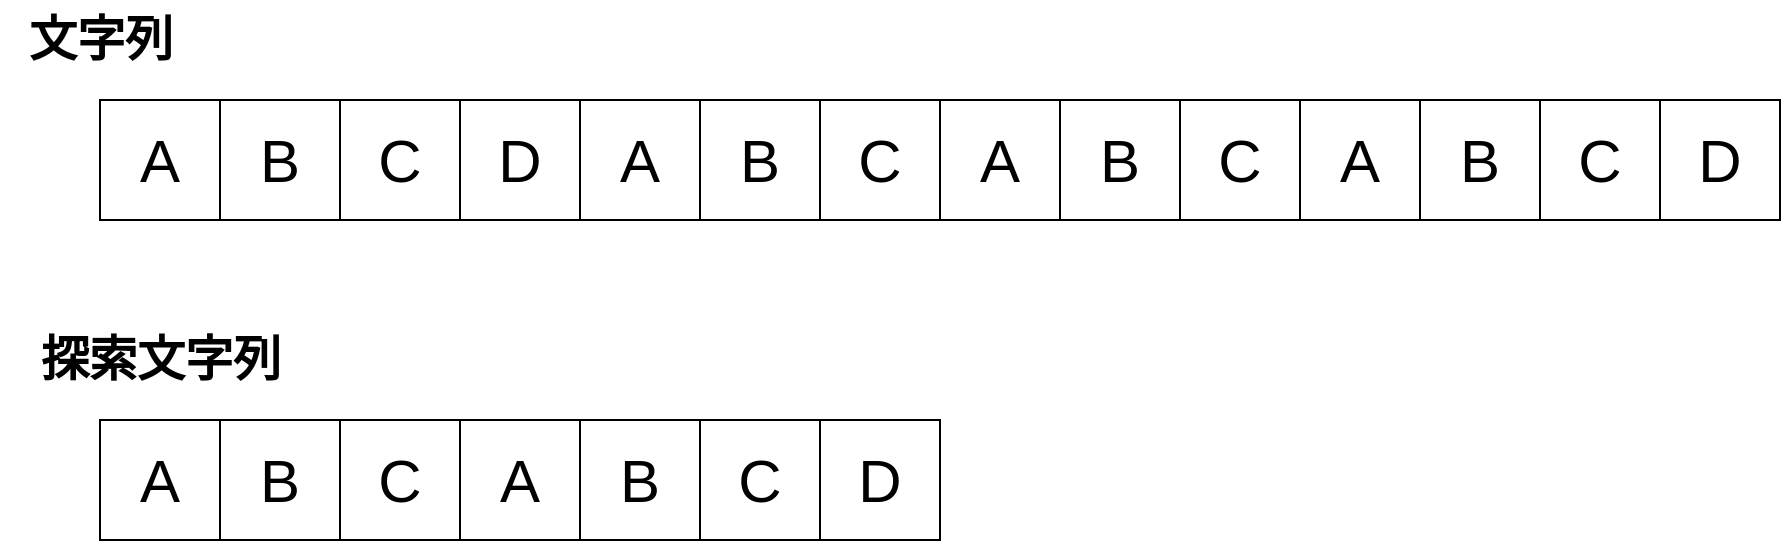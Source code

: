 <mxfile>
    <diagram id="UZqTKvQIybFp9sepgy2c" name="ページ1">
        <mxGraphModel dx="2201" dy="771" grid="1" gridSize="10" guides="1" tooltips="1" connect="1" arrows="1" fold="1" page="1" pageScale="1" pageWidth="827" pageHeight="1169" math="0" shadow="0">
            <root>
                <mxCell id="kUnFd_XGb2aV6UYkpDGq-0"/>
                <mxCell id="kUnFd_XGb2aV6UYkpDGq-1" parent="kUnFd_XGb2aV6UYkpDGq-0"/>
                <mxCell id="kUnFd_XGb2aV6UYkpDGq-2" value="&lt;font style=&quot;font-size: 30px&quot;&gt;A&lt;/font&gt;" style="rounded=0;whiteSpace=wrap;html=1;" parent="kUnFd_XGb2aV6UYkpDGq-1" vertex="1">
                    <mxGeometry x="-760" y="100" width="60" height="60" as="geometry"/>
                </mxCell>
                <mxCell id="kUnFd_XGb2aV6UYkpDGq-3" value="&lt;font style=&quot;font-size: 30px&quot;&gt;C&lt;/font&gt;" style="rounded=0;whiteSpace=wrap;html=1;" parent="kUnFd_XGb2aV6UYkpDGq-1" vertex="1">
                    <mxGeometry x="-400" y="100" width="60" height="60" as="geometry"/>
                </mxCell>
                <mxCell id="kUnFd_XGb2aV6UYkpDGq-4" value="&lt;font style=&quot;font-size: 30px&quot;&gt;B&lt;/font&gt;" style="rounded=0;whiteSpace=wrap;html=1;" parent="kUnFd_XGb2aV6UYkpDGq-1" vertex="1">
                    <mxGeometry x="-700" y="100" width="60" height="60" as="geometry"/>
                </mxCell>
                <mxCell id="kUnFd_XGb2aV6UYkpDGq-5" value="&lt;font style=&quot;font-size: 30px&quot;&gt;D&lt;br&gt;&lt;/font&gt;" style="rounded=0;whiteSpace=wrap;html=1;" parent="kUnFd_XGb2aV6UYkpDGq-1" vertex="1">
                    <mxGeometry x="20" y="100" width="60" height="60" as="geometry"/>
                </mxCell>
                <mxCell id="kUnFd_XGb2aV6UYkpDGq-6" value="&lt;font style=&quot;font-size: 30px&quot;&gt;A&lt;/font&gt;" style="rounded=0;whiteSpace=wrap;html=1;" parent="kUnFd_XGb2aV6UYkpDGq-1" vertex="1">
                    <mxGeometry x="-160" y="100" width="60" height="60" as="geometry"/>
                </mxCell>
                <mxCell id="kUnFd_XGb2aV6UYkpDGq-7" value="&lt;font style=&quot;font-size: 30px&quot;&gt;A&lt;/font&gt;" style="rounded=0;whiteSpace=wrap;html=1;" parent="kUnFd_XGb2aV6UYkpDGq-1" vertex="1">
                    <mxGeometry x="-520" y="100" width="60" height="60" as="geometry"/>
                </mxCell>
                <mxCell id="kUnFd_XGb2aV6UYkpDGq-8" value="&lt;font style=&quot;font-size: 30px&quot;&gt;B&lt;/font&gt;" style="rounded=0;whiteSpace=wrap;html=1;" parent="kUnFd_XGb2aV6UYkpDGq-1" vertex="1">
                    <mxGeometry x="-280" y="100" width="60" height="60" as="geometry"/>
                </mxCell>
                <mxCell id="kUnFd_XGb2aV6UYkpDGq-9" value="&lt;font style=&quot;font-size: 30px&quot;&gt;D&lt;/font&gt;" style="rounded=0;whiteSpace=wrap;html=1;" parent="kUnFd_XGb2aV6UYkpDGq-1" vertex="1">
                    <mxGeometry x="-580" y="100" width="60" height="60" as="geometry"/>
                </mxCell>
                <mxCell id="kUnFd_XGb2aV6UYkpDGq-10" value="&lt;font style=&quot;font-size: 30px&quot;&gt;C&lt;/font&gt;" style="rounded=0;whiteSpace=wrap;html=1;" parent="kUnFd_XGb2aV6UYkpDGq-1" vertex="1">
                    <mxGeometry x="-640" y="100" width="60" height="60" as="geometry"/>
                </mxCell>
                <mxCell id="kUnFd_XGb2aV6UYkpDGq-11" value="&lt;font style=&quot;font-size: 30px&quot;&gt;A&lt;/font&gt;" style="rounded=0;whiteSpace=wrap;html=1;" parent="kUnFd_XGb2aV6UYkpDGq-1" vertex="1">
                    <mxGeometry x="-340" y="100" width="60" height="60" as="geometry"/>
                </mxCell>
                <mxCell id="kUnFd_XGb2aV6UYkpDGq-12" value="&lt;font style=&quot;font-size: 30px&quot;&gt;B&lt;/font&gt;" style="rounded=0;whiteSpace=wrap;html=1;" parent="kUnFd_XGb2aV6UYkpDGq-1" vertex="1">
                    <mxGeometry x="-460" y="100" width="60" height="60" as="geometry"/>
                </mxCell>
                <mxCell id="kUnFd_XGb2aV6UYkpDGq-13" value="&lt;font style=&quot;font-size: 30px&quot;&gt;C&lt;/font&gt;" style="rounded=0;whiteSpace=wrap;html=1;" parent="kUnFd_XGb2aV6UYkpDGq-1" vertex="1">
                    <mxGeometry x="-220" y="100" width="60" height="60" as="geometry"/>
                </mxCell>
                <mxCell id="kUnFd_XGb2aV6UYkpDGq-14" value="&lt;font style=&quot;font-size: 30px&quot;&gt;C&lt;/font&gt;" style="rounded=0;whiteSpace=wrap;html=1;" parent="kUnFd_XGb2aV6UYkpDGq-1" vertex="1">
                    <mxGeometry x="-40" y="100" width="60" height="60" as="geometry"/>
                </mxCell>
                <mxCell id="kUnFd_XGb2aV6UYkpDGq-15" value="&lt;font style=&quot;font-size: 30px&quot;&gt;B&lt;/font&gt;" style="rounded=0;whiteSpace=wrap;html=1;" parent="kUnFd_XGb2aV6UYkpDGq-1" vertex="1">
                    <mxGeometry x="-100" y="100" width="60" height="60" as="geometry"/>
                </mxCell>
                <mxCell id="kUnFd_XGb2aV6UYkpDGq-16" value="&lt;font style=&quot;font-size: 30px&quot;&gt;A&lt;/font&gt;" style="rounded=0;whiteSpace=wrap;html=1;" parent="kUnFd_XGb2aV6UYkpDGq-1" vertex="1">
                    <mxGeometry x="-580" y="260" width="60" height="60" as="geometry"/>
                </mxCell>
                <mxCell id="kUnFd_XGb2aV6UYkpDGq-17" value="&lt;font style=&quot;font-size: 30px&quot;&gt;B&lt;/font&gt;" style="rounded=0;whiteSpace=wrap;html=1;" parent="kUnFd_XGb2aV6UYkpDGq-1" vertex="1">
                    <mxGeometry x="-700" y="260" width="60" height="60" as="geometry"/>
                </mxCell>
                <mxCell id="kUnFd_XGb2aV6UYkpDGq-18" value="&lt;font style=&quot;font-size: 30px&quot;&gt;A&lt;/font&gt;" style="rounded=0;whiteSpace=wrap;html=1;" parent="kUnFd_XGb2aV6UYkpDGq-1" vertex="1">
                    <mxGeometry x="-760" y="260" width="60" height="60" as="geometry"/>
                </mxCell>
                <mxCell id="kUnFd_XGb2aV6UYkpDGq-19" value="&lt;font style=&quot;font-size: 30px&quot;&gt;C&lt;/font&gt;" style="rounded=0;whiteSpace=wrap;html=1;" parent="kUnFd_XGb2aV6UYkpDGq-1" vertex="1">
                    <mxGeometry x="-640" y="260" width="60" height="60" as="geometry"/>
                </mxCell>
                <mxCell id="kUnFd_XGb2aV6UYkpDGq-20" value="&lt;font style=&quot;font-size: 30px&quot;&gt;B&lt;/font&gt;" style="rounded=0;whiteSpace=wrap;html=1;" parent="kUnFd_XGb2aV6UYkpDGq-1" vertex="1">
                    <mxGeometry x="-520" y="260" width="60" height="60" as="geometry"/>
                </mxCell>
                <mxCell id="kUnFd_XGb2aV6UYkpDGq-21" value="&lt;font style=&quot;font-size: 30px&quot;&gt;C&lt;/font&gt;" style="rounded=0;whiteSpace=wrap;html=1;" parent="kUnFd_XGb2aV6UYkpDGq-1" vertex="1">
                    <mxGeometry x="-460" y="260" width="60" height="60" as="geometry"/>
                </mxCell>
                <mxCell id="kUnFd_XGb2aV6UYkpDGq-22" value="&lt;font style=&quot;font-size: 30px&quot;&gt;D&lt;/font&gt;" style="rounded=0;whiteSpace=wrap;html=1;" parent="kUnFd_XGb2aV6UYkpDGq-1" vertex="1">
                    <mxGeometry x="-400" y="260" width="60" height="60" as="geometry"/>
                </mxCell>
                <mxCell id="kUnFd_XGb2aV6UYkpDGq-23" value="文字列" style="text;strokeColor=none;fillColor=none;html=1;fontSize=24;fontStyle=1;verticalAlign=middle;align=center;" parent="kUnFd_XGb2aV6UYkpDGq-1" vertex="1">
                    <mxGeometry x="-810" y="50" width="100" height="40" as="geometry"/>
                </mxCell>
                <mxCell id="kUnFd_XGb2aV6UYkpDGq-24" value="探索文字列" style="text;strokeColor=none;fillColor=none;html=1;fontSize=24;fontStyle=1;verticalAlign=middle;align=center;" parent="kUnFd_XGb2aV6UYkpDGq-1" vertex="1">
                    <mxGeometry x="-780" y="210" width="100" height="40" as="geometry"/>
                </mxCell>
            </root>
        </mxGraphModel>
    </diagram>
    <diagram id="FnnlUYwzxnVJkpfcIuF5" name="ページ2">
        <mxGraphModel dx="2136" dy="734" grid="1" gridSize="10" guides="1" tooltips="1" connect="1" arrows="1" fold="1" page="1" pageScale="1" pageWidth="827" pageHeight="1169" math="0" shadow="0">
            <root>
                <mxCell id="U6GmGX0sfwzA4h6ffgH3-0"/>
                <mxCell id="U6GmGX0sfwzA4h6ffgH3-1" parent="U6GmGX0sfwzA4h6ffgH3-0"/>
                <mxCell id="3xjQPuPPYgC1eYExcaYD-0" value="&lt;font style=&quot;font-size: 30px&quot;&gt;A&lt;/font&gt;" style="rounded=0;whiteSpace=wrap;html=1;" parent="U6GmGX0sfwzA4h6ffgH3-1" vertex="1">
                    <mxGeometry x="-100" y="80" width="60" height="60" as="geometry"/>
                </mxCell>
                <mxCell id="3xjQPuPPYgC1eYExcaYD-1" value="&lt;font style=&quot;font-size: 30px&quot;&gt;C&lt;/font&gt;" style="rounded=0;whiteSpace=wrap;html=1;" parent="U6GmGX0sfwzA4h6ffgH3-1" vertex="1">
                    <mxGeometry x="260" y="80" width="60" height="60" as="geometry"/>
                </mxCell>
                <mxCell id="3xjQPuPPYgC1eYExcaYD-2" value="&lt;font style=&quot;font-size: 30px&quot;&gt;B&lt;/font&gt;" style="rounded=0;whiteSpace=wrap;html=1;" parent="U6GmGX0sfwzA4h6ffgH3-1" vertex="1">
                    <mxGeometry x="-40" y="80" width="60" height="60" as="geometry"/>
                </mxCell>
                <mxCell id="3xjQPuPPYgC1eYExcaYD-3" value="&lt;font style=&quot;font-size: 30px&quot;&gt;D&lt;br&gt;&lt;/font&gt;" style="rounded=0;whiteSpace=wrap;html=1;" parent="U6GmGX0sfwzA4h6ffgH3-1" vertex="1">
                    <mxGeometry x="680" y="80" width="60" height="60" as="geometry"/>
                </mxCell>
                <mxCell id="3xjQPuPPYgC1eYExcaYD-4" value="&lt;font style=&quot;font-size: 30px&quot;&gt;A&lt;/font&gt;" style="rounded=0;whiteSpace=wrap;html=1;" parent="U6GmGX0sfwzA4h6ffgH3-1" vertex="1">
                    <mxGeometry x="500" y="80" width="60" height="60" as="geometry"/>
                </mxCell>
                <mxCell id="3xjQPuPPYgC1eYExcaYD-5" value="&lt;font style=&quot;font-size: 30px&quot;&gt;A&lt;/font&gt;" style="rounded=0;whiteSpace=wrap;html=1;" parent="U6GmGX0sfwzA4h6ffgH3-1" vertex="1">
                    <mxGeometry x="140" y="80" width="60" height="60" as="geometry"/>
                </mxCell>
                <mxCell id="3xjQPuPPYgC1eYExcaYD-6" value="&lt;font style=&quot;font-size: 30px&quot;&gt;B&lt;/font&gt;" style="rounded=0;whiteSpace=wrap;html=1;" parent="U6GmGX0sfwzA4h6ffgH3-1" vertex="1">
                    <mxGeometry x="380" y="80" width="60" height="60" as="geometry"/>
                </mxCell>
                <mxCell id="3xjQPuPPYgC1eYExcaYD-7" value="&lt;font style=&quot;font-size: 30px&quot;&gt;D&lt;/font&gt;" style="rounded=0;whiteSpace=wrap;html=1;" parent="U6GmGX0sfwzA4h6ffgH3-1" vertex="1">
                    <mxGeometry x="80" y="80" width="60" height="60" as="geometry"/>
                </mxCell>
                <mxCell id="3xjQPuPPYgC1eYExcaYD-8" value="&lt;font style=&quot;font-size: 30px&quot;&gt;C&lt;/font&gt;" style="rounded=0;whiteSpace=wrap;html=1;" parent="U6GmGX0sfwzA4h6ffgH3-1" vertex="1">
                    <mxGeometry x="20" y="80" width="60" height="60" as="geometry"/>
                </mxCell>
                <mxCell id="3xjQPuPPYgC1eYExcaYD-9" value="&lt;font style=&quot;font-size: 30px&quot;&gt;A&lt;/font&gt;" style="rounded=0;whiteSpace=wrap;html=1;" parent="U6GmGX0sfwzA4h6ffgH3-1" vertex="1">
                    <mxGeometry x="320" y="80" width="60" height="60" as="geometry"/>
                </mxCell>
                <mxCell id="3xjQPuPPYgC1eYExcaYD-10" value="&lt;font style=&quot;font-size: 30px&quot;&gt;B&lt;/font&gt;" style="rounded=0;whiteSpace=wrap;html=1;" parent="U6GmGX0sfwzA4h6ffgH3-1" vertex="1">
                    <mxGeometry x="200" y="80" width="60" height="60" as="geometry"/>
                </mxCell>
                <mxCell id="3xjQPuPPYgC1eYExcaYD-11" value="&lt;font style=&quot;font-size: 30px&quot;&gt;C&lt;/font&gt;" style="rounded=0;whiteSpace=wrap;html=1;" parent="U6GmGX0sfwzA4h6ffgH3-1" vertex="1">
                    <mxGeometry x="440" y="80" width="60" height="60" as="geometry"/>
                </mxCell>
                <mxCell id="3xjQPuPPYgC1eYExcaYD-12" value="&lt;font style=&quot;font-size: 30px&quot;&gt;C&lt;/font&gt;" style="rounded=0;whiteSpace=wrap;html=1;" parent="U6GmGX0sfwzA4h6ffgH3-1" vertex="1">
                    <mxGeometry x="620" y="80" width="60" height="60" as="geometry"/>
                </mxCell>
                <mxCell id="3xjQPuPPYgC1eYExcaYD-13" value="&lt;font style=&quot;font-size: 30px&quot;&gt;B&lt;/font&gt;" style="rounded=0;whiteSpace=wrap;html=1;" parent="U6GmGX0sfwzA4h6ffgH3-1" vertex="1">
                    <mxGeometry x="560" y="80" width="60" height="60" as="geometry"/>
                </mxCell>
                <mxCell id="3xjQPuPPYgC1eYExcaYD-14" value="&lt;font style=&quot;font-size: 30px&quot;&gt;A&lt;/font&gt;" style="rounded=0;whiteSpace=wrap;html=1;" parent="U6GmGX0sfwzA4h6ffgH3-1" vertex="1">
                    <mxGeometry x="80" y="190" width="60" height="60" as="geometry"/>
                </mxCell>
                <mxCell id="3xjQPuPPYgC1eYExcaYD-15" value="&lt;font style=&quot;font-size: 30px&quot;&gt;B&lt;/font&gt;" style="rounded=0;whiteSpace=wrap;html=1;" parent="U6GmGX0sfwzA4h6ffgH3-1" vertex="1">
                    <mxGeometry x="-40" y="190" width="60" height="60" as="geometry"/>
                </mxCell>
                <mxCell id="3xjQPuPPYgC1eYExcaYD-16" value="&lt;font style=&quot;font-size: 30px&quot;&gt;A&lt;/font&gt;" style="rounded=0;whiteSpace=wrap;html=1;" parent="U6GmGX0sfwzA4h6ffgH3-1" vertex="1">
                    <mxGeometry x="-100" y="190" width="60" height="60" as="geometry"/>
                </mxCell>
                <mxCell id="3xjQPuPPYgC1eYExcaYD-17" value="&lt;font style=&quot;font-size: 30px&quot;&gt;C&lt;/font&gt;" style="rounded=0;whiteSpace=wrap;html=1;" parent="U6GmGX0sfwzA4h6ffgH3-1" vertex="1">
                    <mxGeometry x="20" y="190" width="60" height="60" as="geometry"/>
                </mxCell>
                <mxCell id="3xjQPuPPYgC1eYExcaYD-18" value="&lt;font style=&quot;font-size: 30px&quot;&gt;B&lt;/font&gt;" style="rounded=0;whiteSpace=wrap;html=1;" parent="U6GmGX0sfwzA4h6ffgH3-1" vertex="1">
                    <mxGeometry x="140" y="190" width="60" height="60" as="geometry"/>
                </mxCell>
                <mxCell id="3xjQPuPPYgC1eYExcaYD-19" value="&lt;font style=&quot;font-size: 30px&quot;&gt;C&lt;/font&gt;" style="rounded=0;whiteSpace=wrap;html=1;" parent="U6GmGX0sfwzA4h6ffgH3-1" vertex="1">
                    <mxGeometry x="200" y="190" width="60" height="60" as="geometry"/>
                </mxCell>
                <mxCell id="3xjQPuPPYgC1eYExcaYD-20" value="&lt;font style=&quot;font-size: 30px&quot;&gt;D&lt;/font&gt;" style="rounded=0;whiteSpace=wrap;html=1;" parent="U6GmGX0sfwzA4h6ffgH3-1" vertex="1">
                    <mxGeometry x="260" y="190" width="60" height="60" as="geometry"/>
                </mxCell>
                <mxCell id="3xjQPuPPYgC1eYExcaYD-23" value="1回目" style="text;html=1;align=center;verticalAlign=middle;resizable=0;points=[];autosize=1;strokeColor=none;fillColor=none;fontSize=30;" parent="U6GmGX0sfwzA4h6ffgH3-1" vertex="1">
                    <mxGeometry x="-230" y="200" width="90" height="40" as="geometry"/>
                </mxCell>
                <mxCell id="3xjQPuPPYgC1eYExcaYD-25" value="KMP法" style="text;strokeColor=none;fillColor=none;html=1;fontSize=24;fontStyle=1;verticalAlign=middle;align=center;" parent="U6GmGX0sfwzA4h6ffgH3-1" vertex="1">
                    <mxGeometry x="-240" y="10" width="100" height="40" as="geometry"/>
                </mxCell>
                <mxCell id="3xjQPuPPYgC1eYExcaYD-26" value="⭕" style="text;strokeColor=none;fillColor=none;html=1;fontSize=24;fontStyle=1;verticalAlign=middle;align=center;" parent="U6GmGX0sfwzA4h6ffgH3-1" vertex="1">
                    <mxGeometry x="-90" y="270" width="40" height="40" as="geometry"/>
                </mxCell>
                <mxCell id="3xjQPuPPYgC1eYExcaYD-27" value="⭕" style="text;strokeColor=none;fillColor=none;html=1;fontSize=24;fontStyle=1;verticalAlign=middle;align=center;" parent="U6GmGX0sfwzA4h6ffgH3-1" vertex="1">
                    <mxGeometry x="-30" y="270" width="40" height="40" as="geometry"/>
                </mxCell>
                <mxCell id="3xjQPuPPYgC1eYExcaYD-29" value="⭕" style="text;strokeColor=none;fillColor=none;html=1;fontSize=24;fontStyle=1;verticalAlign=middle;align=center;" parent="U6GmGX0sfwzA4h6ffgH3-1" vertex="1">
                    <mxGeometry x="30" y="270" width="40" height="40" as="geometry"/>
                </mxCell>
                <mxCell id="3xjQPuPPYgC1eYExcaYD-30" value="×&lt;span style=&quot;color: rgba(0 , 0 , 0 , 0) ; font-family: monospace ; font-size: 0px ; font-weight: 400&quot;&gt;%3CmxGraphModel%3E%3Croot%3E%3CmxCell%20id%3D%220%22%2F%3E%3CmxCell%20id%3D%221%22%20parent%3D%220%22%2F%3E%3CmxCell%20id%3D%222%22%20value%3D%22%E2%AD%95%22%20style%3D%22text%3BstrokeColor%3Dnone%3BfillColor%3Dnone%3Bhtml%3D1%3BfontSize%3D24%3BfontStyle%3D1%3BverticalAlign%3Dmiddle%3Balign%3Dcenter%3B%22%20vertex%3D%221%22%20parent%3D%221%22%3E%3CmxGeometry%20x%3D%2230%22%20y%3D%22270%22%20width%3D%2240%22%20height%3D%2240%22%20as%3D%22geometry%22%2F%3E%3C%2FmxCell%3E%3C%2Froot%3E%3C%2FmxGraphModel%3E&lt;/span&gt;&lt;span style=&quot;color: rgba(0 , 0 , 0 , 0) ; font-family: monospace ; font-size: 0px ; font-weight: 400&quot;&gt;%3CmxGraphModel%3E%3Croot%3E%3CmxCell%20id%3D%220%22%2F%3E%3CmxCell%20id%3D%221%22%20parent%3D%220%22%2F%3E%3CmxCell%20id%3D%222%22%20value%3D%22%E2%AD%95%22%20style%3D%22text%3BstrokeColor%3Dnone%3BfillColor%3Dnone%3Bhtml%3D1%3BfontSize%3D24%3BfontStyle%3D1%3BverticalAlign%3Dmiddle%3Balign%3Dcenter%3B%22%20vertex%3D%221%22%20parent%3D%221%22%3E%3CmxGeometry%20x%3D%2230%22%20y%3D%22270%22%20width%3D%2240%22%20height%3D%2240%22%20as%3D%22geometry%22%2F%3E%3C%2FmxCell%3E%3C%2Froot%3E%3C%2FmxGraphModel%3E&lt;/span&gt;&lt;span style=&quot;color: rgba(0 , 0 , 0 , 0) ; font-family: monospace ; font-size: 0px ; font-weight: 400&quot;&gt;%3CmxGraphModel%3E%3Croot%3E%3CmxCell%20id%3D%220%22%2F%3E%3CmxCell%20id%3D%221%22%20parent%3D%220%22%2F%3E%3CmxCell%20id%3D%222%22%20value%3D%22%E2%AD%95%22%20style%3D%22text%3BstrokeColor%3Dnone%3BfillColor%3Dnone%3Bhtml%3D1%3BfontSize%3D24%3BfontStyle%3D1%3BverticalAlign%3Dmiddle%3Balign%3Dcenter%3B%22%20vertex%3D%221%22%20parent%3D%221%22%3E%3CmxGeometry%20x%3D%2230%22%20y%3D%22270%22%20width%3D%2240%22%20height%3D%2240%22%20as%3D%22geometry%22%2F%3E%3C%2FmxCell%3E%3C%2Froot%3E%3C%2FmxGraphModel%3E&lt;/span&gt;" style="text;strokeColor=none;fillColor=none;html=1;fontSize=24;fontStyle=1;verticalAlign=middle;align=center;" parent="U6GmGX0sfwzA4h6ffgH3-1" vertex="1">
                    <mxGeometry x="90" y="270" width="40" height="40" as="geometry"/>
                </mxCell>
                <mxCell id="3xjQPuPPYgC1eYExcaYD-34" value="&lt;font style=&quot;font-size: 30px&quot;&gt;A&lt;/font&gt;" style="rounded=0;whiteSpace=wrap;html=1;" parent="U6GmGX0sfwzA4h6ffgH3-1" vertex="1">
                    <mxGeometry x="260" y="330" width="60" height="60" as="geometry"/>
                </mxCell>
                <mxCell id="3xjQPuPPYgC1eYExcaYD-35" value="&lt;font style=&quot;font-size: 30px&quot;&gt;B&lt;/font&gt;" style="rounded=0;whiteSpace=wrap;html=1;" parent="U6GmGX0sfwzA4h6ffgH3-1" vertex="1">
                    <mxGeometry x="140" y="330" width="60" height="60" as="geometry"/>
                </mxCell>
                <mxCell id="3xjQPuPPYgC1eYExcaYD-36" value="&lt;font style=&quot;font-size: 30px&quot;&gt;A&lt;/font&gt;" style="rounded=0;whiteSpace=wrap;html=1;" parent="U6GmGX0sfwzA4h6ffgH3-1" vertex="1">
                    <mxGeometry x="80" y="330" width="60" height="60" as="geometry"/>
                </mxCell>
                <mxCell id="3xjQPuPPYgC1eYExcaYD-37" value="&lt;font style=&quot;font-size: 30px&quot;&gt;C&lt;/font&gt;" style="rounded=0;whiteSpace=wrap;html=1;" parent="U6GmGX0sfwzA4h6ffgH3-1" vertex="1">
                    <mxGeometry x="200" y="330" width="60" height="60" as="geometry"/>
                </mxCell>
                <mxCell id="3xjQPuPPYgC1eYExcaYD-38" value="&lt;font style=&quot;font-size: 30px&quot;&gt;B&lt;/font&gt;" style="rounded=0;whiteSpace=wrap;html=1;" parent="U6GmGX0sfwzA4h6ffgH3-1" vertex="1">
                    <mxGeometry x="320" y="330" width="60" height="60" as="geometry"/>
                </mxCell>
                <mxCell id="3xjQPuPPYgC1eYExcaYD-39" value="&lt;font style=&quot;font-size: 30px&quot;&gt;C&lt;/font&gt;" style="rounded=0;whiteSpace=wrap;html=1;" parent="U6GmGX0sfwzA4h6ffgH3-1" vertex="1">
                    <mxGeometry x="380" y="330" width="60" height="60" as="geometry"/>
                </mxCell>
                <mxCell id="3xjQPuPPYgC1eYExcaYD-40" value="&lt;font style=&quot;font-size: 30px&quot;&gt;D&lt;/font&gt;" style="rounded=0;whiteSpace=wrap;html=1;" parent="U6GmGX0sfwzA4h6ffgH3-1" vertex="1">
                    <mxGeometry x="440" y="330" width="60" height="60" as="geometry"/>
                </mxCell>
                <mxCell id="3xjQPuPPYgC1eYExcaYD-41" value="2回目" style="text;html=1;align=center;verticalAlign=middle;resizable=0;points=[];autosize=1;strokeColor=none;fillColor=none;fontSize=30;" parent="U6GmGX0sfwzA4h6ffgH3-1" vertex="1">
                    <mxGeometry x="-230" y="340" width="90" height="40" as="geometry"/>
                </mxCell>
                <mxCell id="3xjQPuPPYgC1eYExcaYD-42" value="×" style="text;strokeColor=none;fillColor=none;html=1;fontSize=24;fontStyle=1;verticalAlign=middle;align=center;" parent="U6GmGX0sfwzA4h6ffgH3-1" vertex="1">
                    <mxGeometry x="90" y="410" width="40" height="40" as="geometry"/>
                </mxCell>
                <mxCell id="3xjQPuPPYgC1eYExcaYD-49" value="&lt;font style=&quot;font-size: 30px&quot;&gt;A&lt;/font&gt;" style="rounded=0;whiteSpace=wrap;html=1;" parent="U6GmGX0sfwzA4h6ffgH3-1" vertex="1">
                    <mxGeometry x="320" y="465" width="60" height="60" as="geometry"/>
                </mxCell>
                <mxCell id="3xjQPuPPYgC1eYExcaYD-50" value="&lt;font style=&quot;font-size: 30px&quot;&gt;B&lt;/font&gt;" style="rounded=0;whiteSpace=wrap;html=1;" parent="U6GmGX0sfwzA4h6ffgH3-1" vertex="1">
                    <mxGeometry x="200" y="465" width="60" height="60" as="geometry"/>
                </mxCell>
                <mxCell id="3xjQPuPPYgC1eYExcaYD-51" value="&lt;font style=&quot;font-size: 30px&quot;&gt;A&lt;/font&gt;" style="rounded=0;whiteSpace=wrap;html=1;" parent="U6GmGX0sfwzA4h6ffgH3-1" vertex="1">
                    <mxGeometry x="140" y="465" width="60" height="60" as="geometry"/>
                </mxCell>
                <mxCell id="3xjQPuPPYgC1eYExcaYD-52" value="&lt;font style=&quot;font-size: 30px&quot;&gt;C&lt;/font&gt;" style="rounded=0;whiteSpace=wrap;html=1;" parent="U6GmGX0sfwzA4h6ffgH3-1" vertex="1">
                    <mxGeometry x="260" y="465" width="60" height="60" as="geometry"/>
                </mxCell>
                <mxCell id="3xjQPuPPYgC1eYExcaYD-53" value="&lt;font style=&quot;font-size: 30px&quot;&gt;B&lt;/font&gt;" style="rounded=0;whiteSpace=wrap;html=1;" parent="U6GmGX0sfwzA4h6ffgH3-1" vertex="1">
                    <mxGeometry x="380" y="465" width="60" height="60" as="geometry"/>
                </mxCell>
                <mxCell id="3xjQPuPPYgC1eYExcaYD-54" value="&lt;font style=&quot;font-size: 30px&quot;&gt;C&lt;/font&gt;" style="rounded=0;whiteSpace=wrap;html=1;" parent="U6GmGX0sfwzA4h6ffgH3-1" vertex="1">
                    <mxGeometry x="440" y="465" width="60" height="60" as="geometry"/>
                </mxCell>
                <mxCell id="3xjQPuPPYgC1eYExcaYD-55" value="&lt;font style=&quot;font-size: 30px&quot;&gt;D&lt;/font&gt;" style="rounded=0;whiteSpace=wrap;html=1;" parent="U6GmGX0sfwzA4h6ffgH3-1" vertex="1">
                    <mxGeometry x="500" y="465" width="60" height="60" as="geometry"/>
                </mxCell>
                <mxCell id="3xjQPuPPYgC1eYExcaYD-56" value="3回目" style="text;html=1;align=center;verticalAlign=middle;resizable=0;points=[];autosize=1;strokeColor=none;fillColor=none;fontSize=30;" parent="U6GmGX0sfwzA4h6ffgH3-1" vertex="1">
                    <mxGeometry x="-230" y="475" width="90" height="40" as="geometry"/>
                </mxCell>
                <mxCell id="3xjQPuPPYgC1eYExcaYD-57" value="⭕" style="text;strokeColor=none;fillColor=none;html=1;fontSize=24;fontStyle=1;verticalAlign=middle;align=center;" parent="U6GmGX0sfwzA4h6ffgH3-1" vertex="1">
                    <mxGeometry x="150" y="545" width="40" height="40" as="geometry"/>
                </mxCell>
                <mxCell id="3xjQPuPPYgC1eYExcaYD-58" value="⭕" style="text;strokeColor=none;fillColor=none;html=1;fontSize=24;fontStyle=1;verticalAlign=middle;align=center;" parent="U6GmGX0sfwzA4h6ffgH3-1" vertex="1">
                    <mxGeometry x="210" y="545" width="40" height="40" as="geometry"/>
                </mxCell>
                <mxCell id="3xjQPuPPYgC1eYExcaYD-59" value="⭕" style="text;strokeColor=none;fillColor=none;html=1;fontSize=24;fontStyle=1;verticalAlign=middle;align=center;" parent="U6GmGX0sfwzA4h6ffgH3-1" vertex="1">
                    <mxGeometry x="270" y="545" width="40" height="40" as="geometry"/>
                </mxCell>
                <mxCell id="3xjQPuPPYgC1eYExcaYD-60" value="⭕" style="text;strokeColor=none;fillColor=none;html=1;fontSize=24;fontStyle=1;verticalAlign=middle;align=center;" parent="U6GmGX0sfwzA4h6ffgH3-1" vertex="1">
                    <mxGeometry x="330" y="545" width="40" height="40" as="geometry"/>
                </mxCell>
                <mxCell id="3xjQPuPPYgC1eYExcaYD-61" value="⭕" style="text;strokeColor=none;fillColor=none;html=1;fontSize=24;fontStyle=1;verticalAlign=middle;align=center;" parent="U6GmGX0sfwzA4h6ffgH3-1" vertex="1">
                    <mxGeometry x="390" y="545" width="40" height="40" as="geometry"/>
                </mxCell>
                <mxCell id="3xjQPuPPYgC1eYExcaYD-62" value="⭕" style="text;strokeColor=none;fillColor=none;html=1;fontSize=24;fontStyle=1;verticalAlign=middle;align=center;" parent="U6GmGX0sfwzA4h6ffgH3-1" vertex="1">
                    <mxGeometry x="450" y="545" width="40" height="40" as="geometry"/>
                </mxCell>
                <mxCell id="3xjQPuPPYgC1eYExcaYD-63" value="×&lt;span style=&quot;color: rgba(0 , 0 , 0 , 0) ; font-family: monospace ; font-size: 0px ; font-weight: 400&quot;&gt;%3CmxGraphModel%3E%3Croot%3E%3CmxCell%20id%3D%220%22%2F%3E%3CmxCell%20id%3D%221%22%20parent%3D%220%22%2F%3E%3CmxCell%20id%3D%222%22%20value%3D%22%E2%AD%95%22%20style%3D%22text%3BstrokeColor%3Dnone%3BfillColor%3Dnone%3Bhtml%3D1%3BfontSize%3D24%3BfontStyle%3D1%3BverticalAlign%3Dmiddle%3Balign%3Dcenter%3B%22%20vertex%3D%221%22%20parent%3D%221%22%3E%3CmxGeometry%20x%3D%2230%22%20y%3D%22270%22%20width%3D%2240%22%20height%3D%2240%22%20as%3D%22geometry%22%2F%3E%3C%2FmxCell%3E%3C%2Froot%3E%3C%2FmxGraphModel%3E&lt;/span&gt;&lt;span style=&quot;color: rgba(0 , 0 , 0 , 0) ; font-family: monospace ; font-size: 0px ; font-weight: 400&quot;&gt;%3CmxGraphModel%3E%3Croot%3E%3CmxCell%20id%3D%220%22%2F%3E%3CmxCell%20id%3D%221%22%20parent%3D%220%22%2F%3E%3CmxCell%20id%3D%222%22%20value%3D%22%E2%AD%95%22%20style%3D%22text%3BstrokeColor%3Dnone%3BfillColor%3Dnone%3Bhtml%3D1%3BfontSize%3D24%3BfontStyle%3D1%3BverticalAlign%3Dmiddle%3Balign%3Dcenter%3B%22%20vertex%3D%221%22%20parent%3D%221%22%3E%3CmxGeometry%20x%3D%2230%22%20y%3D%22270%22%20width%3D%2240%22%20height%3D%2240%22%20as%3D%22geometry%22%2F%3E%3C%2FmxCell%3E%3C%2Froot%3E%3C%2FmxGraphModel%3E&lt;/span&gt;&lt;span style=&quot;color: rgba(0 , 0 , 0 , 0) ; font-family: monospace ; font-size: 0px ; font-weight: 400&quot;&gt;%3CmxGraphModel%3E%3Croot%3E%3CmxCell%20id%3D%220%22%2F%3E%3CmxCell%20id%3D%221%22%20parent%3D%220%22%2F%3E%3CmxCell%20id%3D%222%22%20value%3D%22%E2%AD%95%22%20style%3D%22text%3BstrokeColor%3Dnone%3BfillColor%3Dnone%3Bhtml%3D1%3BfontSize%3D24%3BfontStyle%3D1%3BverticalAlign%3Dmiddle%3Balign%3Dcenter%3B%22%20vertex%3D%221%22%20parent%3D%221%22%3E%3CmxGeometry%20x%3D%2230%22%20y%3D%22270%22%20width%3D%2240%22%20height%3D%2240%22%20as%3D%22geometry%22%2F%3E%3C%2FmxCell%3E%3C%2Froot%3E%3C%2FmxGraphModel%3E&lt;/span&gt;" style="text;strokeColor=none;fillColor=none;html=1;fontSize=24;fontStyle=1;verticalAlign=middle;align=center;" parent="U6GmGX0sfwzA4h6ffgH3-1" vertex="1">
                    <mxGeometry x="510" y="545" width="40" height="40" as="geometry"/>
                </mxCell>
                <mxCell id="3xjQPuPPYgC1eYExcaYD-64" value="&lt;font style=&quot;font-size: 30px&quot;&gt;A&lt;/font&gt;" style="rounded=0;whiteSpace=wrap;html=1;" parent="U6GmGX0sfwzA4h6ffgH3-1" vertex="1">
                    <mxGeometry x="500" y="610" width="60" height="60" as="geometry"/>
                </mxCell>
                <mxCell id="3xjQPuPPYgC1eYExcaYD-65" value="&lt;font style=&quot;font-size: 30px&quot;&gt;B&lt;/font&gt;" style="rounded=0;whiteSpace=wrap;html=1;" parent="U6GmGX0sfwzA4h6ffgH3-1" vertex="1">
                    <mxGeometry x="380" y="610" width="60" height="60" as="geometry"/>
                </mxCell>
                <mxCell id="3xjQPuPPYgC1eYExcaYD-66" value="&lt;font style=&quot;font-size: 30px&quot;&gt;A&lt;/font&gt;" style="rounded=0;whiteSpace=wrap;html=1;" parent="U6GmGX0sfwzA4h6ffgH3-1" vertex="1">
                    <mxGeometry x="320" y="610" width="60" height="60" as="geometry"/>
                </mxCell>
                <mxCell id="3xjQPuPPYgC1eYExcaYD-67" value="&lt;font style=&quot;font-size: 30px&quot;&gt;C&lt;/font&gt;" style="rounded=0;whiteSpace=wrap;html=1;" parent="U6GmGX0sfwzA4h6ffgH3-1" vertex="1">
                    <mxGeometry x="440" y="610" width="60" height="60" as="geometry"/>
                </mxCell>
                <mxCell id="3xjQPuPPYgC1eYExcaYD-68" value="&lt;font style=&quot;font-size: 30px&quot;&gt;B&lt;/font&gt;" style="rounded=0;whiteSpace=wrap;html=1;" parent="U6GmGX0sfwzA4h6ffgH3-1" vertex="1">
                    <mxGeometry x="560" y="610" width="60" height="60" as="geometry"/>
                </mxCell>
                <mxCell id="3xjQPuPPYgC1eYExcaYD-69" value="&lt;font style=&quot;font-size: 30px&quot;&gt;C&lt;/font&gt;" style="rounded=0;whiteSpace=wrap;html=1;" parent="U6GmGX0sfwzA4h6ffgH3-1" vertex="1">
                    <mxGeometry x="620" y="610" width="60" height="60" as="geometry"/>
                </mxCell>
                <mxCell id="3xjQPuPPYgC1eYExcaYD-70" value="&lt;font style=&quot;font-size: 30px&quot;&gt;D&lt;/font&gt;" style="rounded=0;whiteSpace=wrap;html=1;" parent="U6GmGX0sfwzA4h6ffgH3-1" vertex="1">
                    <mxGeometry x="680" y="610" width="60" height="60" as="geometry"/>
                </mxCell>
                <mxCell id="3xjQPuPPYgC1eYExcaYD-71" value="⭕" style="text;strokeColor=none;fillColor=none;html=1;fontSize=24;fontStyle=1;verticalAlign=middle;align=center;" parent="U6GmGX0sfwzA4h6ffgH3-1" vertex="1">
                    <mxGeometry x="330" y="690" width="40" height="40" as="geometry"/>
                </mxCell>
                <mxCell id="3xjQPuPPYgC1eYExcaYD-72" value="⭕" style="text;strokeColor=none;fillColor=none;html=1;fontSize=24;fontStyle=1;verticalAlign=middle;align=center;" parent="U6GmGX0sfwzA4h6ffgH3-1" vertex="1">
                    <mxGeometry x="390" y="690" width="40" height="40" as="geometry"/>
                </mxCell>
                <mxCell id="3xjQPuPPYgC1eYExcaYD-73" value="⭕" style="text;strokeColor=none;fillColor=none;html=1;fontSize=24;fontStyle=1;verticalAlign=middle;align=center;" parent="U6GmGX0sfwzA4h6ffgH3-1" vertex="1">
                    <mxGeometry x="450" y="690" width="40" height="40" as="geometry"/>
                </mxCell>
                <mxCell id="3xjQPuPPYgC1eYExcaYD-74" value="⭕" style="text;strokeColor=none;fillColor=none;html=1;fontSize=24;fontStyle=1;verticalAlign=middle;align=center;" parent="U6GmGX0sfwzA4h6ffgH3-1" vertex="1">
                    <mxGeometry x="510" y="690" width="40" height="40" as="geometry"/>
                </mxCell>
                <mxCell id="3xjQPuPPYgC1eYExcaYD-75" value="⭕" style="text;strokeColor=none;fillColor=none;html=1;fontSize=24;fontStyle=1;verticalAlign=middle;align=center;" parent="U6GmGX0sfwzA4h6ffgH3-1" vertex="1">
                    <mxGeometry x="570" y="690" width="40" height="40" as="geometry"/>
                </mxCell>
                <mxCell id="3xjQPuPPYgC1eYExcaYD-76" value="⭕" style="text;strokeColor=none;fillColor=none;html=1;fontSize=24;fontStyle=1;verticalAlign=middle;align=center;" parent="U6GmGX0sfwzA4h6ffgH3-1" vertex="1">
                    <mxGeometry x="630" y="690" width="40" height="40" as="geometry"/>
                </mxCell>
                <mxCell id="3xjQPuPPYgC1eYExcaYD-77" value="⭕" style="text;strokeColor=none;fillColor=none;html=1;fontSize=24;fontStyle=1;verticalAlign=middle;align=center;" parent="U6GmGX0sfwzA4h6ffgH3-1" vertex="1">
                    <mxGeometry x="690" y="690" width="40" height="40" as="geometry"/>
                </mxCell>
                <mxCell id="3xjQPuPPYgC1eYExcaYD-80" value="&lt;span style=&quot;color: rgb(0 , 0 , 0) ; font-family: &amp;#34;helvetica&amp;#34; ; font-size: 30px ; font-style: normal ; font-weight: 400 ; letter-spacing: normal ; text-align: center ; text-indent: 0px ; text-transform: none ; word-spacing: 0px ; background-color: rgb(248 , 249 , 250) ; display: inline ; float: none&quot;&gt;4回目&lt;/span&gt;" style="text;whiteSpace=wrap;html=1;fontSize=30;" parent="U6GmGX0sfwzA4h6ffgH3-1" vertex="1">
                    <mxGeometry x="-220" y="615" width="100" height="50" as="geometry"/>
                </mxCell>
                <mxCell id="xn6qgx4UypJXoIRVkFjh-27" value="Table" style="shape=table;startSize=30;container=1;collapsible=0;childLayout=tableLayout;fontStyle=1;align=center;pointerEvents=1;fontSize=30;" parent="U6GmGX0sfwzA4h6ffgH3-1" vertex="1">
                    <mxGeometry x="10" y="780" width="420" height="110" as="geometry"/>
                </mxCell>
                <mxCell id="xn6qgx4UypJXoIRVkFjh-28" value="" style="shape=partialRectangle;html=1;whiteSpace=wrap;collapsible=0;dropTarget=0;pointerEvents=0;fillColor=none;top=0;left=0;bottom=0;right=0;points=[[0,0.5],[1,0.5]];portConstraint=eastwest;fontSize=30;" parent="xn6qgx4UypJXoIRVkFjh-27" vertex="1">
                    <mxGeometry y="30" width="420" height="40" as="geometry"/>
                </mxCell>
                <mxCell id="xn6qgx4UypJXoIRVkFjh-43" value="A" style="shape=partialRectangle;html=1;whiteSpace=wrap;connectable=0;fillColor=none;top=0;left=0;bottom=0;right=0;overflow=hidden;pointerEvents=1;fontSize=30;" parent="xn6qgx4UypJXoIRVkFjh-28" vertex="1">
                    <mxGeometry width="60" height="40" as="geometry">
                        <mxRectangle width="60" height="40" as="alternateBounds"/>
                    </mxGeometry>
                </mxCell>
                <mxCell id="xn6qgx4UypJXoIRVkFjh-40" value="B" style="shape=partialRectangle;html=1;whiteSpace=wrap;connectable=0;fillColor=none;top=0;left=0;bottom=0;right=0;overflow=hidden;pointerEvents=1;fontSize=30;" parent="xn6qgx4UypJXoIRVkFjh-28" vertex="1">
                    <mxGeometry x="60" width="60" height="40" as="geometry">
                        <mxRectangle width="60" height="40" as="alternateBounds"/>
                    </mxGeometry>
                </mxCell>
                <mxCell id="xn6qgx4UypJXoIRVkFjh-29" value="C" style="shape=partialRectangle;html=1;whiteSpace=wrap;connectable=0;fillColor=none;top=0;left=0;bottom=0;right=0;overflow=hidden;pointerEvents=1;fontSize=30;" parent="xn6qgx4UypJXoIRVkFjh-28" vertex="1">
                    <mxGeometry x="120" width="60" height="40" as="geometry">
                        <mxRectangle width="60" height="40" as="alternateBounds"/>
                    </mxGeometry>
                </mxCell>
                <mxCell id="xn6qgx4UypJXoIRVkFjh-30" value="A" style="shape=partialRectangle;html=1;whiteSpace=wrap;connectable=0;fillColor=none;top=0;left=0;bottom=0;right=0;overflow=hidden;pointerEvents=1;fontSize=30;" parent="xn6qgx4UypJXoIRVkFjh-28" vertex="1">
                    <mxGeometry x="180" width="60" height="40" as="geometry">
                        <mxRectangle width="60" height="40" as="alternateBounds"/>
                    </mxGeometry>
                </mxCell>
                <mxCell id="xn6qgx4UypJXoIRVkFjh-51" value="B" style="shape=partialRectangle;html=1;whiteSpace=wrap;connectable=0;fillColor=none;top=0;left=0;bottom=0;right=0;overflow=hidden;pointerEvents=1;fontSize=30;" parent="xn6qgx4UypJXoIRVkFjh-28" vertex="1">
                    <mxGeometry x="240" width="60" height="40" as="geometry">
                        <mxRectangle width="60" height="40" as="alternateBounds"/>
                    </mxGeometry>
                </mxCell>
                <mxCell id="xn6qgx4UypJXoIRVkFjh-53" value="C" style="shape=partialRectangle;html=1;whiteSpace=wrap;connectable=0;fillColor=none;top=0;left=0;bottom=0;right=0;overflow=hidden;pointerEvents=1;fontSize=30;" parent="xn6qgx4UypJXoIRVkFjh-28" vertex="1">
                    <mxGeometry x="300" width="60" height="40" as="geometry">
                        <mxRectangle width="60" height="40" as="alternateBounds"/>
                    </mxGeometry>
                </mxCell>
                <mxCell id="xn6qgx4UypJXoIRVkFjh-55" value="D" style="shape=partialRectangle;html=1;whiteSpace=wrap;connectable=0;fillColor=none;top=0;left=0;bottom=0;right=0;overflow=hidden;pointerEvents=1;fontSize=30;" parent="xn6qgx4UypJXoIRVkFjh-28" vertex="1">
                    <mxGeometry x="360" width="60" height="40" as="geometry">
                        <mxRectangle width="60" height="40" as="alternateBounds"/>
                    </mxGeometry>
                </mxCell>
                <mxCell id="xn6qgx4UypJXoIRVkFjh-32" value="" style="shape=partialRectangle;html=1;whiteSpace=wrap;collapsible=0;dropTarget=0;pointerEvents=0;fillColor=none;top=0;left=0;bottom=0;right=0;points=[[0,0.5],[1,0.5]];portConstraint=eastwest;fontSize=30;" parent="xn6qgx4UypJXoIRVkFjh-27" vertex="1">
                    <mxGeometry y="70" width="420" height="40" as="geometry"/>
                </mxCell>
                <mxCell id="xn6qgx4UypJXoIRVkFjh-44" value="-1" style="shape=partialRectangle;html=1;whiteSpace=wrap;connectable=0;fillColor=none;top=0;left=0;bottom=0;right=0;overflow=hidden;pointerEvents=1;fontSize=30;" parent="xn6qgx4UypJXoIRVkFjh-32" vertex="1">
                    <mxGeometry width="60" height="40" as="geometry">
                        <mxRectangle width="60" height="40" as="alternateBounds"/>
                    </mxGeometry>
                </mxCell>
                <mxCell id="xn6qgx4UypJXoIRVkFjh-41" value="0" style="shape=partialRectangle;html=1;whiteSpace=wrap;connectable=0;fillColor=none;top=0;left=0;bottom=0;right=0;overflow=hidden;pointerEvents=1;fontSize=30;" parent="xn6qgx4UypJXoIRVkFjh-32" vertex="1">
                    <mxGeometry x="60" width="60" height="40" as="geometry">
                        <mxRectangle width="60" height="40" as="alternateBounds"/>
                    </mxGeometry>
                </mxCell>
                <mxCell id="xn6qgx4UypJXoIRVkFjh-33" value="0" style="shape=partialRectangle;html=1;whiteSpace=wrap;connectable=0;fillColor=none;top=0;left=0;bottom=0;right=0;overflow=hidden;pointerEvents=1;fontSize=30;" parent="xn6qgx4UypJXoIRVkFjh-32" vertex="1">
                    <mxGeometry x="120" width="60" height="40" as="geometry">
                        <mxRectangle width="60" height="40" as="alternateBounds"/>
                    </mxGeometry>
                </mxCell>
                <mxCell id="xn6qgx4UypJXoIRVkFjh-34" value="0" style="shape=partialRectangle;html=1;whiteSpace=wrap;connectable=0;fillColor=none;top=0;left=0;bottom=0;right=0;overflow=hidden;pointerEvents=1;fontSize=30;" parent="xn6qgx4UypJXoIRVkFjh-32" vertex="1">
                    <mxGeometry x="180" width="60" height="40" as="geometry">
                        <mxRectangle width="60" height="40" as="alternateBounds"/>
                    </mxGeometry>
                </mxCell>
                <mxCell id="xn6qgx4UypJXoIRVkFjh-52" value="1" style="shape=partialRectangle;html=1;whiteSpace=wrap;connectable=0;fillColor=none;top=0;left=0;bottom=0;right=0;overflow=hidden;pointerEvents=1;fontSize=30;" parent="xn6qgx4UypJXoIRVkFjh-32" vertex="1">
                    <mxGeometry x="240" width="60" height="40" as="geometry">
                        <mxRectangle width="60" height="40" as="alternateBounds"/>
                    </mxGeometry>
                </mxCell>
                <mxCell id="xn6qgx4UypJXoIRVkFjh-54" value="2" style="shape=partialRectangle;html=1;whiteSpace=wrap;connectable=0;fillColor=none;top=0;left=0;bottom=0;right=0;overflow=hidden;pointerEvents=1;fontSize=30;" parent="xn6qgx4UypJXoIRVkFjh-32" vertex="1">
                    <mxGeometry x="300" width="60" height="40" as="geometry">
                        <mxRectangle width="60" height="40" as="alternateBounds"/>
                    </mxGeometry>
                </mxCell>
                <mxCell id="xn6qgx4UypJXoIRVkFjh-56" value="3" style="shape=partialRectangle;html=1;whiteSpace=wrap;connectable=0;fillColor=none;top=0;left=0;bottom=0;right=0;overflow=hidden;pointerEvents=1;fontSize=30;" parent="xn6qgx4UypJXoIRVkFjh-32" vertex="1">
                    <mxGeometry x="360" width="60" height="40" as="geometry">
                        <mxRectangle width="60" height="40" as="alternateBounds"/>
                    </mxGeometry>
                </mxCell>
            </root>
        </mxGraphModel>
    </diagram>
</mxfile>